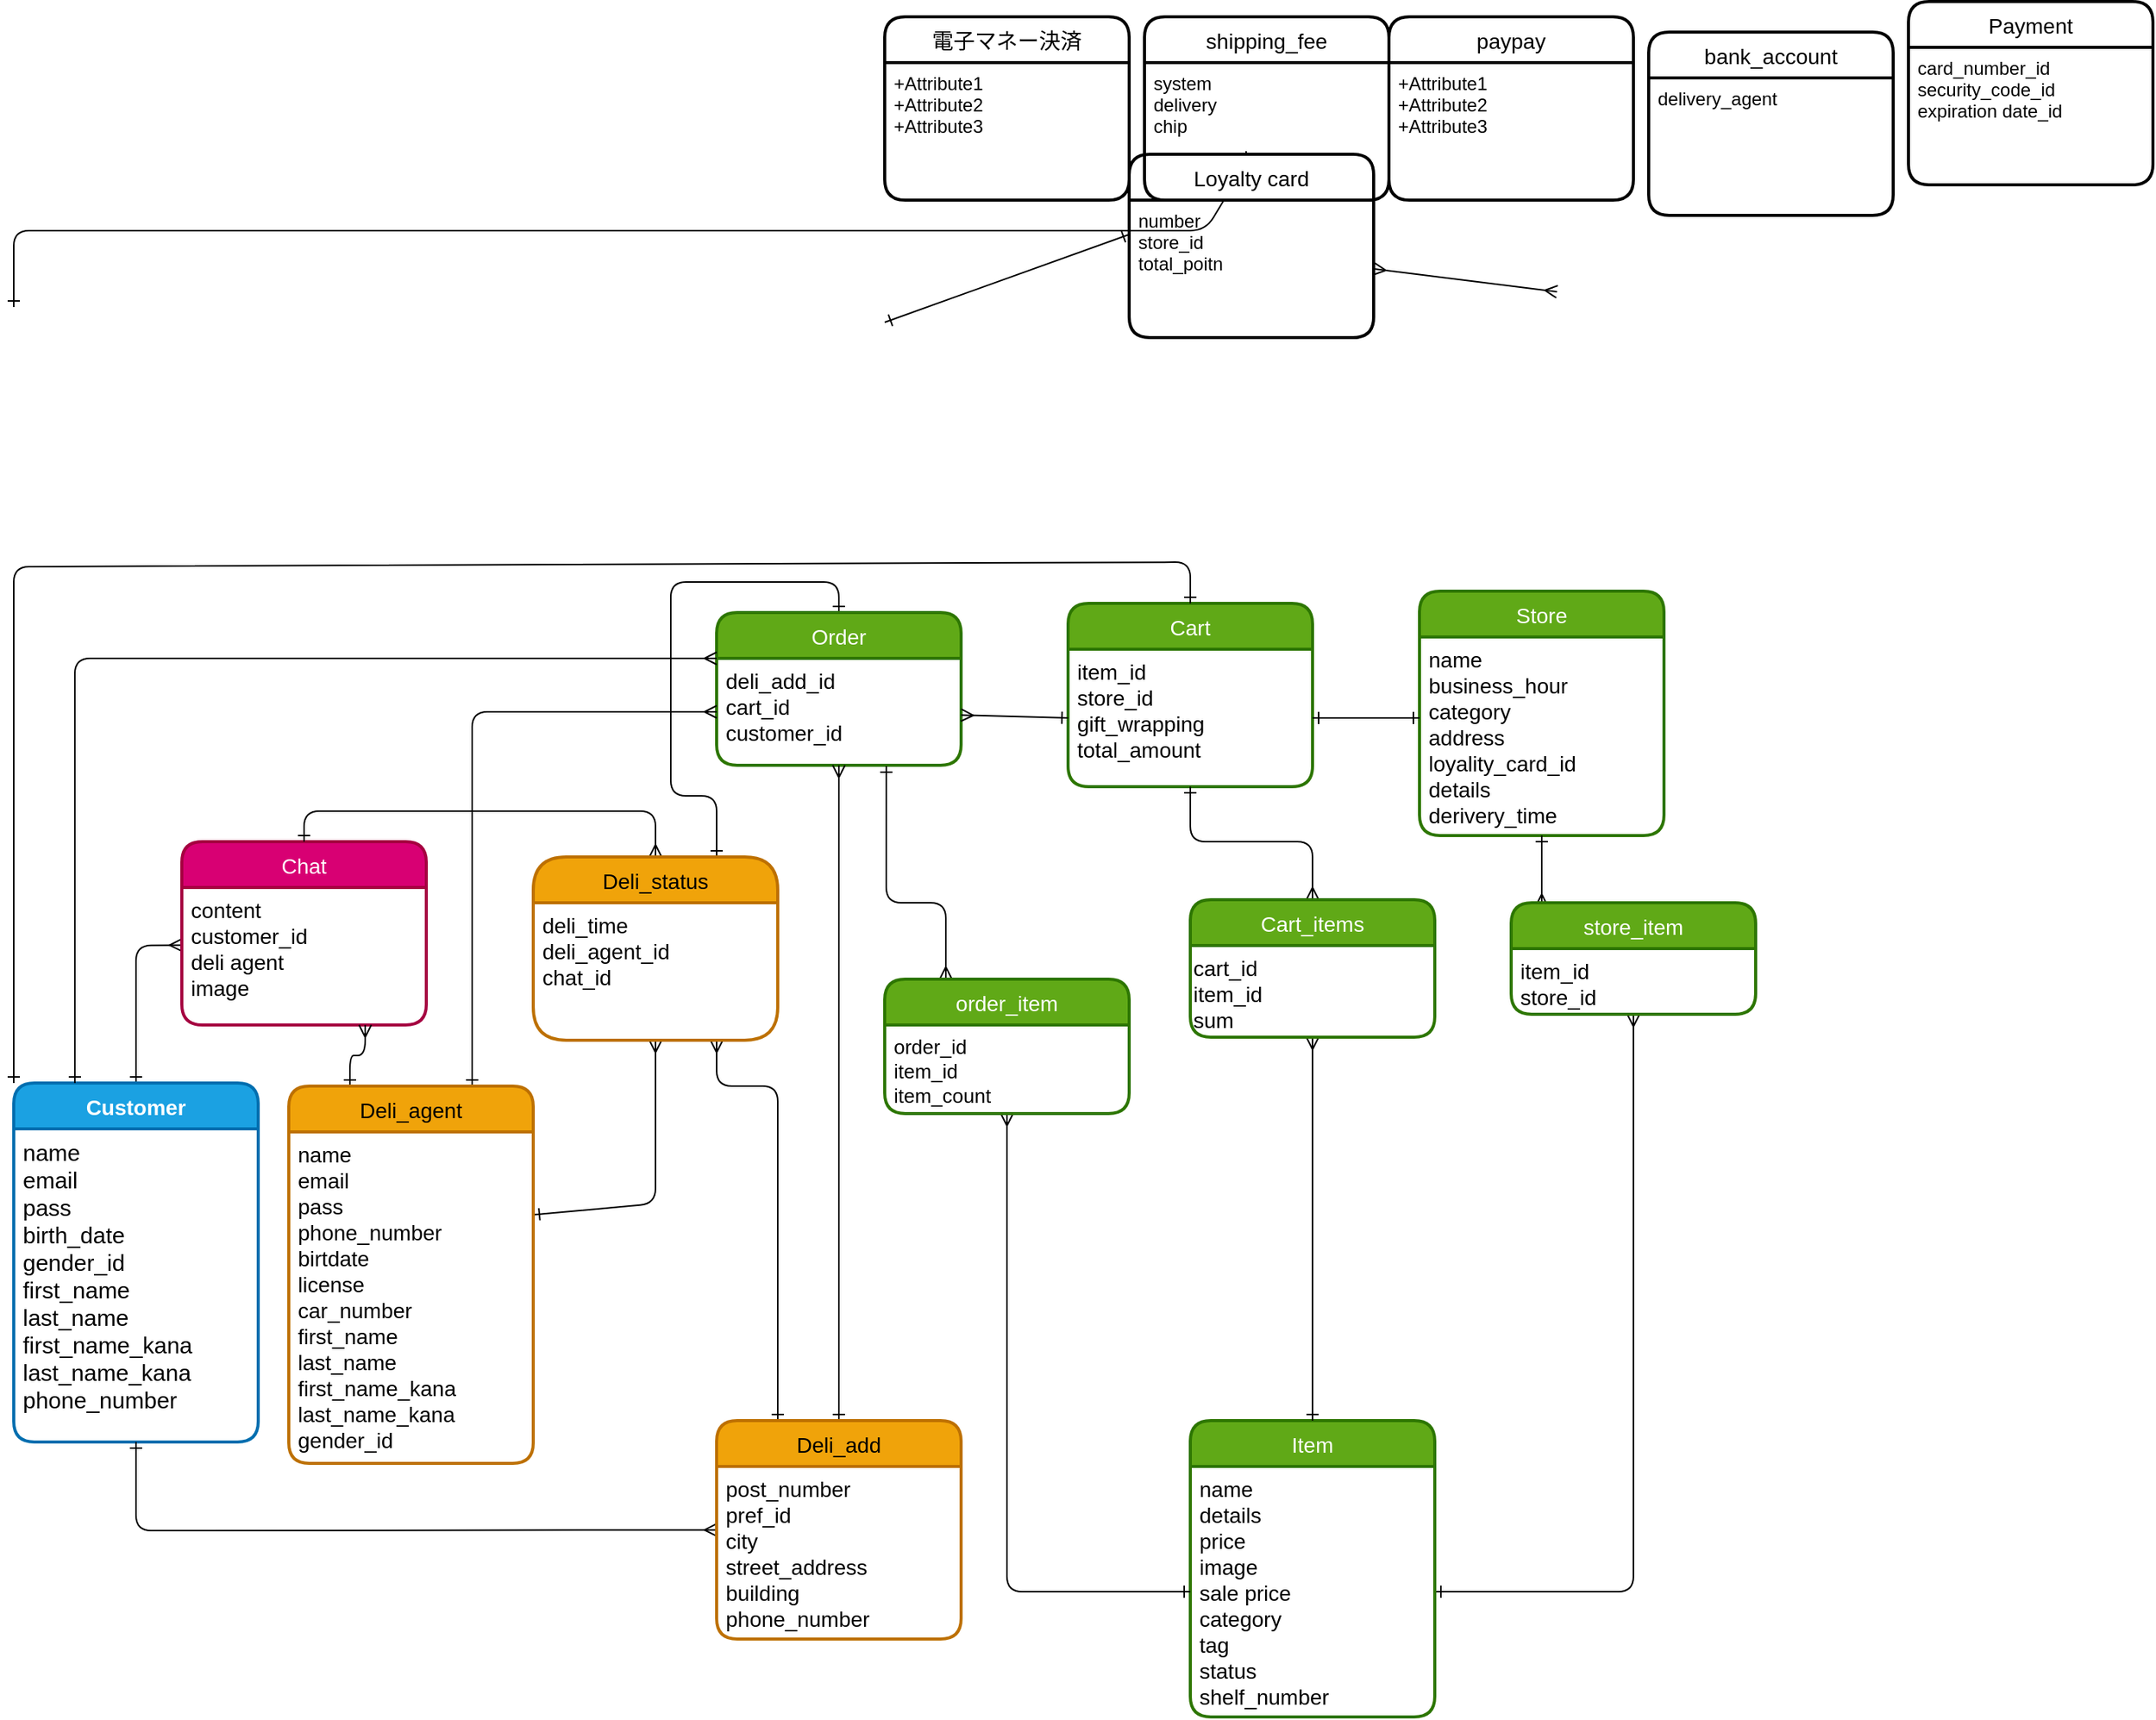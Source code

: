 <mxfile>
    <diagram id="AMWxaivnwQOfqfwV5uxj" name="ページ1">
        <mxGraphModel dx="1425" dy="1662" grid="1" gridSize="10" guides="1" tooltips="1" connect="1" arrows="1" fold="1" page="1" pageScale="1" pageWidth="1600" pageHeight="900" math="0" shadow="0">
            <root>
                <mxCell id="0"/>
                <mxCell id="1" parent="0"/>
                <mxCell id="55" style="edgeStyle=none;html=1;entryX=0;entryY=0.419;entryDx=0;entryDy=0;fontSize=13;exitX=0.5;exitY=0;exitDx=0;exitDy=0;entryPerimeter=0;endArrow=ERmany;endFill=0;startArrow=ERone;startFill=0;" parent="1" source="2" target="19" edge="1">
                    <mxGeometry relative="1" as="geometry">
                        <Array as="points">
                            <mxPoint x="90" y="388"/>
                        </Array>
                    </mxGeometry>
                </mxCell>
                <mxCell id="2" value="Customer" style="swimlane;childLayout=stackLayout;horizontal=1;startSize=30;horizontalStack=0;rounded=1;fontSize=14;fontStyle=1;strokeWidth=2;resizeParent=0;resizeLast=1;shadow=0;dashed=0;align=center;fillColor=#1ba1e2;fontColor=#ffffff;strokeColor=#006EAF;" parent="1" vertex="1">
                    <mxGeometry x="10" y="478" width="160" height="235" as="geometry"/>
                </mxCell>
                <mxCell id="3" value="name&#10;email&#10;pass&#10;birth_date&#10;gender_id&#10;first_name&#10;last_name&#10;first_name_kana&#10;last_name_kana&#10;phone_number" style="align=left;strokeColor=none;fillColor=none;spacingLeft=4;fontSize=15;verticalAlign=top;resizable=0;rotatable=0;part=1;" parent="2" vertex="1">
                    <mxGeometry y="30" width="160" height="205" as="geometry"/>
                </mxCell>
                <mxCell id="4" value="Payment" style="swimlane;childLayout=stackLayout;horizontal=1;startSize=30;horizontalStack=0;rounded=1;fontSize=14;fontStyle=0;strokeWidth=2;resizeParent=0;resizeLast=1;shadow=0;dashed=0;align=center;" parent="1" vertex="1">
                    <mxGeometry x="1250" y="-230" width="160" height="120" as="geometry"/>
                </mxCell>
                <mxCell id="5" value="card_number_id&#10;security_code_id&#10;expiration date_id" style="align=left;strokeColor=none;fillColor=none;spacingLeft=4;fontSize=12;verticalAlign=top;resizable=0;rotatable=0;part=1;" parent="4" vertex="1">
                    <mxGeometry y="30" width="160" height="90" as="geometry"/>
                </mxCell>
                <mxCell id="59" style="edgeStyle=none;html=1;entryX=0.75;entryY=0;entryDx=0;entryDy=0;fontSize=13;exitX=0.5;exitY=0;exitDx=0;exitDy=0;startArrow=ERone;startFill=0;endArrow=ERone;endFill=0;" parent="1" source="6" target="23" edge="1">
                    <mxGeometry relative="1" as="geometry">
                        <Array as="points">
                            <mxPoint x="550" y="150"/>
                            <mxPoint x="440" y="150"/>
                            <mxPoint x="440" y="290"/>
                            <mxPoint x="470" y="290"/>
                        </Array>
                    </mxGeometry>
                </mxCell>
                <mxCell id="6" value="Order" style="swimlane;childLayout=stackLayout;horizontal=1;startSize=30;horizontalStack=0;rounded=1;fontSize=14;fontStyle=0;strokeWidth=2;resizeParent=0;resizeLast=1;shadow=0;dashed=0;align=center;fillColor=#60a917;fontColor=#ffffff;strokeColor=#2D7600;" parent="1" vertex="1">
                    <mxGeometry x="470" y="170" width="160" height="100" as="geometry"/>
                </mxCell>
                <mxCell id="7" value="deli_add_id&#10;cart_id&#10;customer_id" style="align=left;strokeColor=none;fillColor=none;spacingLeft=4;fontSize=14;verticalAlign=top;resizable=0;rotatable=0;part=1;" parent="6" vertex="1">
                    <mxGeometry y="30" width="160" height="70" as="geometry"/>
                </mxCell>
                <mxCell id="49" style="edgeStyle=none;html=1;fontSize=13;exitX=0;exitY=0.25;exitDx=0;exitDy=0;startArrow=ERone;startFill=0;endArrow=ERone;endFill=0;" parent="1" source="9" edge="1">
                    <mxGeometry relative="1" as="geometry">
                        <Array as="points"/>
                        <mxPoint x="580" y="-20" as="targetPoint"/>
                    </mxGeometry>
                </mxCell>
                <mxCell id="69" value="" style="edgeStyle=none;html=1;fontSize=13;startArrow=ERmany;startFill=0;endArrow=ERone;endFill=0;exitX=0.5;exitY=0;exitDx=0;exitDy=0;" parent="1" source="8" edge="1">
                    <mxGeometry relative="1" as="geometry">
                        <mxPoint x="10" y="-30" as="targetPoint"/>
                        <Array as="points">
                            <mxPoint x="790" y="-80"/>
                            <mxPoint x="10" y="-80"/>
                        </Array>
                    </mxGeometry>
                </mxCell>
                <mxCell id="8" value="Loyalty card" style="swimlane;childLayout=stackLayout;horizontal=1;startSize=30;horizontalStack=0;rounded=1;fontSize=14;fontStyle=0;strokeWidth=2;resizeParent=0;resizeLast=1;shadow=0;dashed=0;align=center;" parent="1" vertex="1">
                    <mxGeometry x="740" y="-130" width="160" height="120" as="geometry"/>
                </mxCell>
                <mxCell id="9" value="number&#10;store_id&#10;total_poitn" style="align=left;strokeColor=none;fillColor=none;spacingLeft=4;fontSize=12;verticalAlign=top;resizable=0;rotatable=0;part=1;" parent="8" vertex="1">
                    <mxGeometry y="30" width="160" height="90" as="geometry"/>
                </mxCell>
                <mxCell id="11" value="Cart" style="swimlane;childLayout=stackLayout;horizontal=1;startSize=30;horizontalStack=0;rounded=1;fontSize=14;fontStyle=0;strokeWidth=2;resizeParent=0;resizeLast=1;shadow=0;dashed=0;align=center;fillColor=#60a917;fontColor=#ffffff;strokeColor=#2D7600;" parent="1" vertex="1">
                    <mxGeometry x="700" y="164" width="160" height="120" as="geometry"/>
                </mxCell>
                <mxCell id="12" value="item_id&#10;store_id&#10;gift_wrapping&#10;total_amount" style="align=left;strokeColor=none;fillColor=none;spacingLeft=4;fontSize=14;verticalAlign=top;resizable=0;rotatable=0;part=1;" parent="11" vertex="1">
                    <mxGeometry y="30" width="160" height="90" as="geometry"/>
                </mxCell>
                <mxCell id="84" style="edgeStyle=none;html=1;fontSize=13;startArrow=ERone;startFill=0;endArrow=ERmany;endFill=0;exitX=1;exitY=0.5;exitDx=0;exitDy=0;entryX=0.5;entryY=1;entryDx=0;entryDy=0;" parent="1" source="14" target="92" edge="1">
                    <mxGeometry relative="1" as="geometry">
                        <mxPoint x="990" y="420" as="targetPoint"/>
                        <Array as="points">
                            <mxPoint x="1070" y="811"/>
                        </Array>
                    </mxGeometry>
                </mxCell>
                <mxCell id="103" value="" style="edgeStyle=none;html=1;fontSize=13;startArrow=ERmany;startFill=0;endArrow=ERone;endFill=0;exitX=0.5;exitY=0;exitDx=0;exitDy=0;entryX=0.5;entryY=1;entryDx=0;entryDy=0;" parent="1" source="107" target="12" edge="1">
                    <mxGeometry relative="1" as="geometry">
                        <Array as="points">
                            <mxPoint x="860" y="320"/>
                            <mxPoint x="780" y="320"/>
                        </Array>
                    </mxGeometry>
                </mxCell>
                <mxCell id="13" value="Item" style="swimlane;childLayout=stackLayout;horizontal=1;startSize=30;horizontalStack=0;rounded=1;fontSize=14;fontStyle=0;strokeWidth=2;resizeParent=0;resizeLast=1;shadow=0;dashed=0;align=center;fillColor=#60a917;fontColor=#ffffff;strokeColor=#2D7600;" parent="1" vertex="1">
                    <mxGeometry x="780" y="699" width="160" height="194" as="geometry"/>
                </mxCell>
                <mxCell id="14" value="name&#10;details&#10;price&#10;image&#10;sale price&#10;category&#10;tag&#10;status&#10;shelf_number" style="align=left;strokeColor=none;fillColor=none;spacingLeft=4;fontSize=14;verticalAlign=top;resizable=0;rotatable=0;part=1;" parent="13" vertex="1">
                    <mxGeometry y="30" width="160" height="164" as="geometry"/>
                </mxCell>
                <mxCell id="48" style="edgeStyle=none;html=1;entryX=1;entryY=0.5;entryDx=0;entryDy=0;fontSize=13;startArrow=ERmany;startFill=0;endArrow=ERmany;endFill=0;" parent="1" target="9" edge="1">
                    <mxGeometry relative="1" as="geometry">
                        <Array as="points"/>
                        <mxPoint x="1020" y="-40" as="sourcePoint"/>
                    </mxGeometry>
                </mxCell>
                <mxCell id="15" value="Store" style="swimlane;childLayout=stackLayout;horizontal=1;startSize=30;horizontalStack=0;rounded=1;fontSize=14;fontStyle=0;strokeWidth=2;resizeParent=0;resizeLast=1;shadow=0;dashed=0;align=center;fillColor=#60a917;fontColor=#ffffff;strokeColor=#2D7600;" parent="1" vertex="1">
                    <mxGeometry x="930" y="156" width="160" height="160" as="geometry"/>
                </mxCell>
                <mxCell id="16" value="name&#10;business_hour&#10;category&#10;address&#10;loyality_card_id&#10;details&#10;derivery_time&#10;" style="align=left;strokeColor=none;fillColor=none;spacingLeft=4;fontSize=14;verticalAlign=top;resizable=0;rotatable=0;part=1;" parent="15" vertex="1">
                    <mxGeometry y="30" width="160" height="130" as="geometry"/>
                </mxCell>
                <mxCell id="18" value="Chat" style="swimlane;childLayout=stackLayout;horizontal=1;startSize=30;horizontalStack=0;rounded=1;fontSize=14;fontStyle=0;strokeWidth=2;resizeParent=0;resizeLast=1;shadow=0;dashed=0;align=center;fillColor=#d80073;fontColor=#ffffff;strokeColor=#A50040;" parent="1" vertex="1">
                    <mxGeometry x="120" y="320" width="160" height="120" as="geometry"/>
                </mxCell>
                <mxCell id="19" value="content&#10;customer_id&#10;deli agent&#10;image" style="align=left;strokeColor=none;fillColor=none;spacingLeft=4;fontSize=14;verticalAlign=top;resizable=0;rotatable=0;part=1;" parent="18" vertex="1">
                    <mxGeometry y="30" width="160" height="90" as="geometry"/>
                </mxCell>
                <mxCell id="57" style="edgeStyle=none;html=1;entryX=1;entryY=0.25;entryDx=0;entryDy=0;fontSize=13;startArrow=ERmany;startFill=0;endArrow=ERone;endFill=0;" parent="1" source="23" target="21" edge="1">
                    <mxGeometry relative="1" as="geometry">
                        <Array as="points">
                            <mxPoint x="430" y="557"/>
                        </Array>
                    </mxGeometry>
                </mxCell>
                <mxCell id="58" style="edgeStyle=none;html=1;fontSize=13;startArrow=ERmany;startFill=0;endArrow=ERone;endFill=0;exitX=0.5;exitY=0;exitDx=0;exitDy=0;entryX=0.5;entryY=0;entryDx=0;entryDy=0;" parent="1" source="23" target="18" edge="1">
                    <mxGeometry relative="1" as="geometry">
                        <mxPoint x="170" y="140" as="targetPoint"/>
                        <Array as="points">
                            <mxPoint x="430" y="300"/>
                            <mxPoint x="200" y="300"/>
                        </Array>
                    </mxGeometry>
                </mxCell>
                <mxCell id="60" style="edgeStyle=none;html=1;fontSize=13;startArrow=ERone;startFill=0;endArrow=ERmany;endFill=0;entryX=0.5;entryY=1;entryDx=0;entryDy=0;" parent="1" source="28" target="7" edge="1">
                    <mxGeometry relative="1" as="geometry">
                        <mxPoint x="520" y="350" as="targetPoint"/>
                        <Array as="points">
                            <mxPoint x="550" y="630"/>
                        </Array>
                    </mxGeometry>
                </mxCell>
                <mxCell id="68" style="edgeStyle=none;html=1;entryX=0.5;entryY=1;entryDx=0;entryDy=0;fontSize=13;startArrow=ERmany;startFill=0;endArrow=ERone;endFill=0;" parent="1" source="28" target="3" edge="1">
                    <mxGeometry relative="1" as="geometry">
                        <Array as="points">
                            <mxPoint x="90" y="771"/>
                        </Array>
                    </mxGeometry>
                </mxCell>
                <mxCell id="102" style="edgeStyle=none;html=1;entryX=0.75;entryY=1;entryDx=0;entryDy=0;fontSize=13;startArrow=ERone;startFill=0;endArrow=ERmany;endFill=0;exitX=0.25;exitY=0;exitDx=0;exitDy=0;" parent="1" source="28" target="24" edge="1">
                    <mxGeometry relative="1" as="geometry">
                        <Array as="points">
                            <mxPoint x="510" y="480"/>
                            <mxPoint x="470" y="480"/>
                        </Array>
                    </mxGeometry>
                </mxCell>
                <mxCell id="28" value="Deli_add" style="swimlane;childLayout=stackLayout;horizontal=1;startSize=30;horizontalStack=0;rounded=1;fontSize=14;fontStyle=0;strokeWidth=2;resizeParent=0;resizeLast=1;shadow=0;dashed=0;align=center;fillColor=#f0a30a;fontColor=#000000;strokeColor=#BD7000;" parent="1" vertex="1">
                    <mxGeometry x="470" y="699" width="160" height="143" as="geometry"/>
                </mxCell>
                <mxCell id="29" value="post_number&#10;pref_id&#10;city&#10;street_address&#10;building&#10;phone_number" style="align=left;strokeColor=none;fillColor=none;spacingLeft=4;fontSize=14;verticalAlign=top;resizable=0;rotatable=0;part=1;" parent="28" vertex="1">
                    <mxGeometry y="30" width="160" height="113" as="geometry"/>
                </mxCell>
                <mxCell id="30" value="電子マネー決済" style="swimlane;childLayout=stackLayout;horizontal=1;startSize=30;horizontalStack=0;rounded=1;fontSize=14;fontStyle=0;strokeWidth=2;resizeParent=0;resizeLast=1;shadow=0;dashed=0;align=center;" parent="1" vertex="1">
                    <mxGeometry x="580" y="-220" width="160" height="120" as="geometry"/>
                </mxCell>
                <mxCell id="31" value="+Attribute1&#10;+Attribute2&#10;+Attribute3" style="align=left;strokeColor=none;fillColor=none;spacingLeft=4;fontSize=12;verticalAlign=top;resizable=0;rotatable=0;part=1;" parent="30" vertex="1">
                    <mxGeometry y="30" width="160" height="90" as="geometry"/>
                </mxCell>
                <mxCell id="32" value="paypay" style="swimlane;childLayout=stackLayout;horizontal=1;startSize=30;horizontalStack=0;rounded=1;fontSize=14;fontStyle=0;strokeWidth=2;resizeParent=0;resizeLast=1;shadow=0;dashed=0;align=center;" parent="1" vertex="1">
                    <mxGeometry x="910" y="-220" width="160" height="120" as="geometry"/>
                </mxCell>
                <mxCell id="33" value="+Attribute1&#10;+Attribute2&#10;+Attribute3" style="align=left;strokeColor=none;fillColor=none;spacingLeft=4;fontSize=12;verticalAlign=top;resizable=0;rotatable=0;part=1;" parent="32" vertex="1">
                    <mxGeometry y="30" width="160" height="90" as="geometry"/>
                </mxCell>
                <mxCell id="34" value="shipping_fee" style="swimlane;childLayout=stackLayout;horizontal=1;startSize=30;horizontalStack=0;rounded=1;fontSize=14;fontStyle=0;strokeWidth=2;resizeParent=0;resizeLast=1;shadow=0;dashed=0;align=center;" parent="1" vertex="1">
                    <mxGeometry x="750" y="-220" width="160" height="120" as="geometry"/>
                </mxCell>
                <mxCell id="35" value="system&#10;delivery&#10;chip&#10;" style="align=left;strokeColor=none;fillColor=none;spacingLeft=4;fontSize=12;verticalAlign=top;resizable=0;rotatable=0;part=1;" parent="34" vertex="1">
                    <mxGeometry y="30" width="160" height="90" as="geometry"/>
                </mxCell>
                <mxCell id="47" style="edgeStyle=none;html=1;exitX=0.5;exitY=1;exitDx=0;exitDy=0;fontSize=13;endArrow=ERmany;endFill=0;startArrow=ERone;startFill=0;entryX=0.125;entryY=0.033;entryDx=0;entryDy=0;entryPerimeter=0;" parent="1" source="16" target="91" edge="1">
                    <mxGeometry relative="1" as="geometry">
                        <mxPoint x="1010" y="390" as="targetPoint"/>
                        <Array as="points"/>
                    </mxGeometry>
                </mxCell>
                <mxCell id="56" style="edgeStyle=none;html=1;entryX=0.25;entryY=0;entryDx=0;entryDy=0;fontSize=13;startArrow=ERmany;startFill=0;endArrow=ERone;endFill=0;exitX=0.75;exitY=1;exitDx=0;exitDy=0;" parent="1" source="19" target="20" edge="1">
                    <mxGeometry relative="1" as="geometry">
                        <Array as="points">
                            <mxPoint x="240" y="460"/>
                            <mxPoint x="230" y="460"/>
                        </Array>
                    </mxGeometry>
                </mxCell>
                <mxCell id="62" style="edgeStyle=none;html=1;fontSize=13;startArrow=ERone;startFill=0;endArrow=ERmany;endFill=0;entryX=0;entryY=0.5;entryDx=0;entryDy=0;exitX=0.75;exitY=0;exitDx=0;exitDy=0;" parent="1" source="20" target="7" edge="1">
                    <mxGeometry relative="1" as="geometry">
                        <mxPoint x="470" y="230" as="targetPoint"/>
                        <mxPoint x="170" y="235" as="sourcePoint"/>
                        <Array as="points">
                            <mxPoint x="310" y="235"/>
                        </Array>
                    </mxGeometry>
                </mxCell>
                <mxCell id="63" style="edgeStyle=none;html=1;entryX=1;entryY=0.5;entryDx=0;entryDy=0;fontSize=13;startArrow=ERone;startFill=0;endArrow=ERone;endFill=0;" parent="1" target="12" edge="1">
                    <mxGeometry relative="1" as="geometry">
                        <mxPoint x="930" y="239" as="sourcePoint"/>
                    </mxGeometry>
                </mxCell>
                <mxCell id="81" value="" style="edgeStyle=none;html=1;fontSize=13;startArrow=ERmany;startFill=0;endArrow=ERone;endFill=0;entryX=0.694;entryY=1.007;entryDx=0;entryDy=0;entryPerimeter=0;exitX=0.25;exitY=0;exitDx=0;exitDy=0;" parent="1" source="89" target="7" edge="1">
                    <mxGeometry relative="1" as="geometry">
                        <mxPoint x="580" y="530" as="sourcePoint"/>
                        <mxPoint x="580" y="350" as="targetPoint"/>
                        <Array as="points">
                            <mxPoint x="620" y="360"/>
                            <mxPoint x="581" y="360"/>
                        </Array>
                    </mxGeometry>
                </mxCell>
                <mxCell id="82" style="edgeStyle=none;html=1;fontSize=13;startArrow=ERone;startFill=0;endArrow=ERmany;endFill=0;entryX=0.5;entryY=1;entryDx=0;entryDy=0;exitX=0;exitY=0.5;exitDx=0;exitDy=0;" parent="1" source="14" target="90" edge="1">
                    <mxGeometry relative="1" as="geometry">
                        <mxPoint x="850" y="350" as="sourcePoint"/>
                        <mxPoint x="850" y="310" as="targetPoint"/>
                        <Array as="points">
                            <mxPoint x="660" y="811"/>
                        </Array>
                    </mxGeometry>
                </mxCell>
                <mxCell id="89" value="order_item" style="swimlane;childLayout=stackLayout;horizontal=1;startSize=30;horizontalStack=0;rounded=1;fontSize=14;fontStyle=0;strokeWidth=2;resizeParent=0;resizeLast=1;shadow=0;dashed=0;align=center;fillColor=#60a917;fontColor=#ffffff;strokeColor=#2D7600;" parent="1" vertex="1">
                    <mxGeometry x="580" y="410" width="160" height="88" as="geometry"/>
                </mxCell>
                <mxCell id="90" value="order_id&#10;item_id&#10;item_count" style="align=left;strokeColor=none;fillColor=none;spacingLeft=4;fontSize=13;verticalAlign=top;resizable=0;rotatable=0;part=1;" parent="89" vertex="1">
                    <mxGeometry y="30" width="160" height="58" as="geometry"/>
                </mxCell>
                <mxCell id="91" value="store_item" style="swimlane;childLayout=stackLayout;horizontal=1;startSize=30;horizontalStack=0;rounded=1;fontSize=14;fontStyle=0;strokeWidth=2;resizeParent=0;resizeLast=1;shadow=0;dashed=0;align=center;fillColor=#60a917;fontColor=#ffffff;strokeColor=#2D7600;" parent="1" vertex="1">
                    <mxGeometry x="990" y="360" width="160" height="73" as="geometry"/>
                </mxCell>
                <mxCell id="92" value="item_id&#10;store_id" style="align=left;strokeColor=none;fillColor=none;spacingLeft=4;fontSize=14;verticalAlign=top;resizable=0;rotatable=0;part=1;" parent="91" vertex="1">
                    <mxGeometry y="30" width="160" height="43" as="geometry"/>
                </mxCell>
                <mxCell id="95" value="bank_account" style="swimlane;childLayout=stackLayout;horizontal=1;startSize=30;horizontalStack=0;rounded=1;fontSize=14;fontStyle=0;strokeWidth=2;resizeParent=0;resizeLast=1;shadow=0;dashed=0;align=center;" parent="1" vertex="1">
                    <mxGeometry x="1080" y="-210" width="160" height="120" as="geometry"/>
                </mxCell>
                <mxCell id="96" value="delivery_agent" style="align=left;strokeColor=none;fillColor=none;spacingLeft=4;fontSize=12;verticalAlign=top;resizable=0;rotatable=0;part=1;" parent="95" vertex="1">
                    <mxGeometry y="30" width="160" height="90" as="geometry"/>
                </mxCell>
                <mxCell id="99" style="edgeStyle=none;html=1;entryX=0;entryY=0.5;entryDx=0;entryDy=0;fontSize=13;startArrow=ERmany;startFill=0;endArrow=ERone;endFill=0;" parent="1" source="7" target="12" edge="1">
                    <mxGeometry relative="1" as="geometry"/>
                </mxCell>
                <mxCell id="105" style="edgeStyle=none;html=1;entryX=0;entryY=0;entryDx=0;entryDy=0;fontSize=13;startArrow=ERone;startFill=0;endArrow=ERone;endFill=0;exitX=0.5;exitY=0;exitDx=0;exitDy=0;" parent="1" source="11" target="2" edge="1">
                    <mxGeometry relative="1" as="geometry">
                        <Array as="points">
                            <mxPoint x="780" y="137"/>
                            <mxPoint x="10" y="140"/>
                        </Array>
                    </mxGeometry>
                </mxCell>
                <mxCell id="111" style="edgeStyle=none;html=1;exitX=0.5;exitY=1;exitDx=0;exitDy=0;entryX=0.5;entryY=0;entryDx=0;entryDy=0;fontSize=13;startArrow=ERmany;startFill=0;endArrow=ERone;endFill=0;" parent="1" source="107" target="13" edge="1">
                    <mxGeometry relative="1" as="geometry"/>
                </mxCell>
                <mxCell id="107" value="Cart_items" style="swimlane;childLayout=stackLayout;horizontal=1;startSize=30;horizontalStack=0;rounded=1;fontSize=14;fontStyle=0;strokeWidth=2;resizeParent=0;resizeLast=1;shadow=0;dashed=0;align=center;fillColor=#60a917;fontColor=#ffffff;strokeColor=#2D7600;" parent="1" vertex="1">
                    <mxGeometry x="780" y="358" width="160" height="90" as="geometry"/>
                </mxCell>
                <mxCell id="113" value="cart_id&lt;br style=&quot;font-size: 14px;&quot;&gt;item_id&lt;br style=&quot;font-size: 14px;&quot;&gt;&lt;div style=&quot;font-size: 14px;&quot;&gt;&lt;span style=&quot;background-color: initial; font-size: 14px;&quot;&gt;sum&lt;/span&gt;&lt;/div&gt;" style="text;html=1;align=left;verticalAlign=top;resizable=0;points=[];autosize=1;strokeColor=none;fillColor=none;fontSize=14;" parent="107" vertex="1">
                    <mxGeometry y="30" width="160" height="60" as="geometry"/>
                </mxCell>
                <mxCell id="20" value="Deli_agent" style="swimlane;childLayout=stackLayout;horizontal=1;startSize=30;horizontalStack=0;rounded=1;fontSize=14;fontStyle=0;strokeWidth=2;resizeParent=0;resizeLast=1;shadow=0;dashed=0;align=center;fillColor=#f0a30a;strokeColor=#BD7000;fontColor=#000000;" parent="1" vertex="1">
                    <mxGeometry x="190" y="480" width="160" height="247" as="geometry"/>
                </mxCell>
                <mxCell id="21" value="name&#10;email&#10;pass&#10;phone_number&#10;birtdate&#10;license&#10;car_number&#10;first_name&#10;last_name&#10;first_name_kana&#10;last_name_kana&#10;gender_id" style="align=left;strokeColor=none;fillColor=none;spacingLeft=4;fontSize=14;verticalAlign=top;resizable=0;rotatable=0;part=1;" parent="20" vertex="1">
                    <mxGeometry y="30" width="160" height="217" as="geometry"/>
                </mxCell>
                <mxCell id="116" value="" style="edgeStyle=none;html=1;fontSize=13;exitX=0;exitY=0;exitDx=0;exitDy=0;startArrow=ERmany;startFill=0;endArrow=ERone;endFill=0;entryX=0.25;entryY=0;entryDx=0;entryDy=0;" parent="1" source="7" target="2" edge="1">
                    <mxGeometry relative="1" as="geometry">
                        <Array as="points">
                            <mxPoint x="50" y="200"/>
                        </Array>
                        <mxPoint x="510" y="270" as="sourcePoint"/>
                        <mxPoint x="350" y="603.5" as="targetPoint"/>
                    </mxGeometry>
                </mxCell>
                <mxCell id="23" value="Deli_status" style="swimlane;childLayout=stackLayout;horizontal=1;startSize=30;horizontalStack=0;rounded=1;fontSize=14;fontStyle=0;strokeWidth=2;resizeParent=0;resizeLast=1;shadow=0;dashed=0;align=center;arcSize=24;fillColor=#f0a30a;fontColor=#000000;strokeColor=#BD7000;" parent="1" vertex="1">
                    <mxGeometry x="350" y="330" width="160" height="120" as="geometry"/>
                </mxCell>
                <mxCell id="24" value="deli_time&#10;deli_agent_id&#10;chat_id" style="align=left;strokeColor=none;fillColor=none;spacingLeft=4;fontSize=14;verticalAlign=top;resizable=0;rotatable=0;part=1;" parent="23" vertex="1">
                    <mxGeometry y="30" width="160" height="90" as="geometry"/>
                </mxCell>
            </root>
        </mxGraphModel>
    </diagram>
</mxfile>
